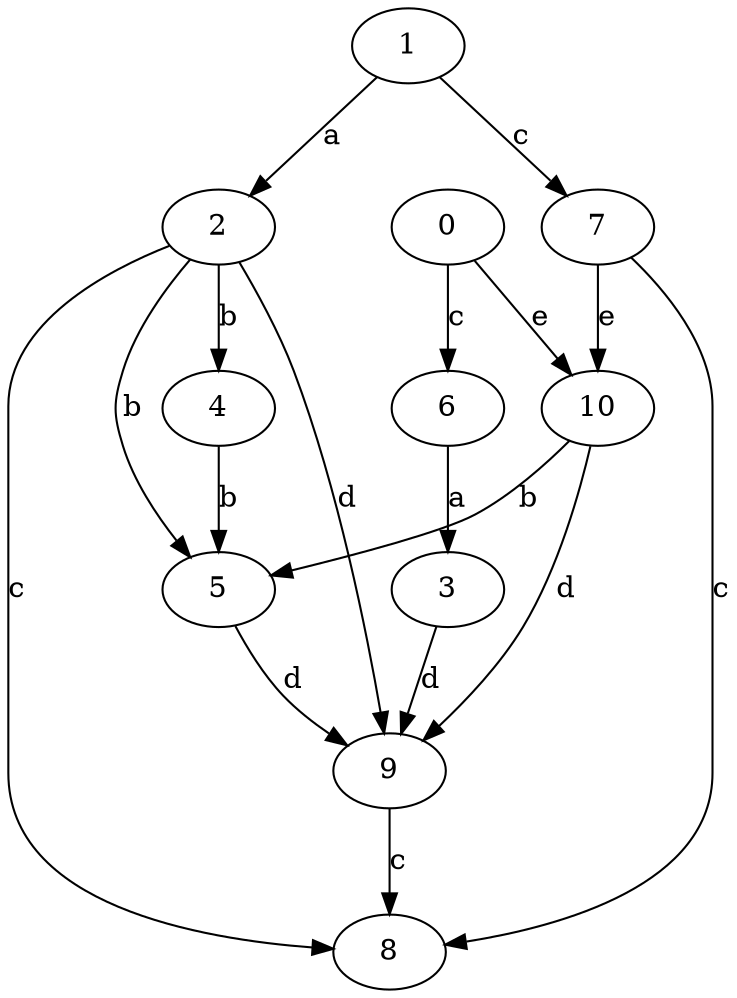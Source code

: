 strict digraph  {
1;
2;
3;
4;
5;
0;
6;
7;
8;
9;
10;
1 -> 2  [label=a];
1 -> 7  [label=c];
2 -> 4  [label=b];
2 -> 5  [label=b];
2 -> 8  [label=c];
2 -> 9  [label=d];
3 -> 9  [label=d];
4 -> 5  [label=b];
5 -> 9  [label=d];
0 -> 6  [label=c];
0 -> 10  [label=e];
6 -> 3  [label=a];
7 -> 8  [label=c];
7 -> 10  [label=e];
9 -> 8  [label=c];
10 -> 5  [label=b];
10 -> 9  [label=d];
}
